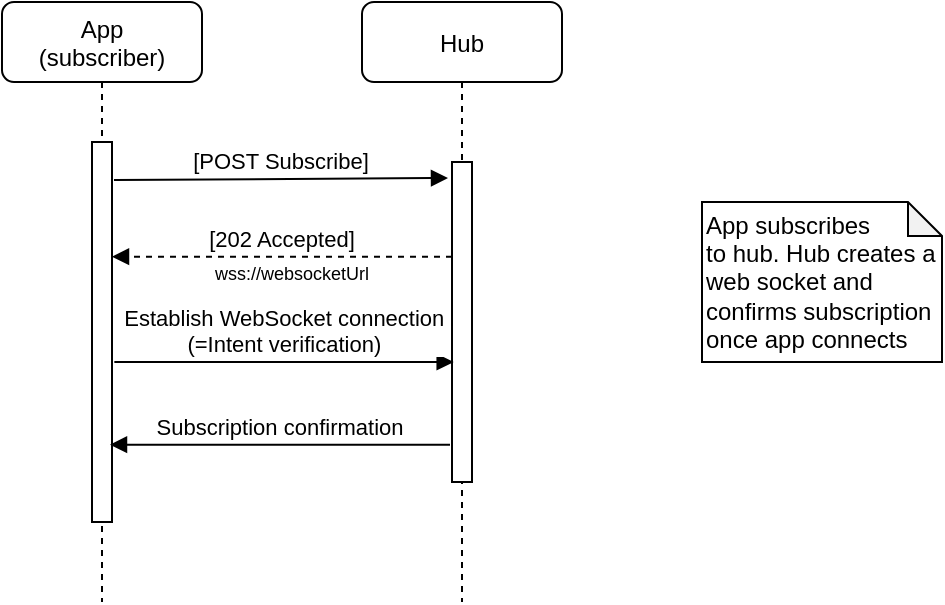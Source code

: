 <mxfile version="13.8.3" type="google"><diagram id="kgpKYQtTHZ0yAKxKKP6v" name="Page-1"><mxGraphModel dx="1940" dy="1091" grid="1" gridSize="10" guides="1" tooltips="1" connect="1" arrows="1" fold="1" page="1" pageScale="1" pageWidth="850" pageHeight="1100" math="0" shadow="0"><root><mxCell id="0"/><mxCell id="1" parent="0"/><mxCell id="3nuBFxr9cyL0pnOWT2aG-1" value="App&#10;(subscriber)" style="shape=umlLifeline;perimeter=lifelinePerimeter;container=1;collapsible=0;recursiveResize=0;rounded=1;shadow=0;strokeWidth=1;" parent="1" vertex="1"><mxGeometry x="160" y="80" width="100" height="300" as="geometry"/></mxCell><mxCell id="3nuBFxr9cyL0pnOWT2aG-2" value="" style="points=[];perimeter=orthogonalPerimeter;rounded=0;shadow=0;strokeWidth=1;" parent="3nuBFxr9cyL0pnOWT2aG-1" vertex="1"><mxGeometry x="45" y="70" width="10" height="190" as="geometry"/></mxCell><mxCell id="3nuBFxr9cyL0pnOWT2aG-5" value="Hub" style="shape=umlLifeline;perimeter=lifelinePerimeter;container=1;collapsible=0;recursiveResize=0;rounded=1;shadow=0;strokeWidth=1;" parent="1" vertex="1"><mxGeometry x="340" y="80" width="100" height="300" as="geometry"/></mxCell><mxCell id="3nuBFxr9cyL0pnOWT2aG-6" value="" style="points=[];perimeter=orthogonalPerimeter;rounded=0;shadow=0;strokeWidth=1;" parent="3nuBFxr9cyL0pnOWT2aG-5" vertex="1"><mxGeometry x="45" y="80" width="10" height="160" as="geometry"/></mxCell><mxCell id="3nuBFxr9cyL0pnOWT2aG-8" value="[POST Subscribe]" style="verticalAlign=bottom;endArrow=block;entryX=-0.2;entryY=0.05;shadow=0;strokeWidth=1;exitX=1.1;exitY=0.1;exitDx=0;exitDy=0;exitPerimeter=0;entryDx=0;entryDy=0;entryPerimeter=0;" parent="1" source="3nuBFxr9cyL0pnOWT2aG-2" target="3nuBFxr9cyL0pnOWT2aG-6" edge="1"><mxGeometry relative="1" as="geometry"><mxPoint x="315" y="160" as="sourcePoint"/></mxGeometry></mxCell><mxCell id="3nuBFxr9cyL0pnOWT2aG-9" value="[202 Accepted]" style="verticalAlign=bottom;endArrow=block;shadow=0;strokeWidth=1;fontSize=11;dashed=1;entryX=1;entryY=0.265;entryDx=0;entryDy=0;entryPerimeter=0;" parent="1" edge="1"><mxGeometry relative="1" as="geometry"><mxPoint x="385" y="207.35" as="sourcePoint"/><mxPoint x="215" y="207.35" as="targetPoint"/><mxPoint as="offset"/></mxGeometry></mxCell><mxCell id="dIY0lXZBSIcsDhcMPA9w-8" value="App subscribes &lt;br&gt;to hub. Hub creates a web socket and confirms subscription once app connects" style="shape=note;whiteSpace=wrap;html=1;backgroundOutline=1;darkOpacity=0.05;rounded=1;align=left;size=17;" parent="1" vertex="1"><mxGeometry x="510" y="180" width="120" height="80" as="geometry"/></mxCell><mxCell id="dIY0lXZBSIcsDhcMPA9w-29" value="&lt;font style=&quot;font-size: 9px&quot;&gt;wss://websocketUrl&lt;/font&gt;" style="text;html=1;strokeColor=none;fillColor=none;align=center;verticalAlign=middle;whiteSpace=wrap;rounded=0;fontSize=10;" parent="1" vertex="1"><mxGeometry x="210" y="205" width="190" height="20" as="geometry"/></mxCell><mxCell id="dIY0lXZBSIcsDhcMPA9w-31" value="Establish WebSocket connection&#10;(=Intent verification)" style="verticalAlign=bottom;endArrow=block;shadow=0;strokeWidth=1;endFill=1;exitX=1.033;exitY=0.665;exitDx=0;exitDy=0;exitPerimeter=0;" parent="1" edge="1"><mxGeometry relative="1" as="geometry"><mxPoint x="385.84" y="260.0" as="targetPoint"/><mxPoint x="216.17" y="260.0" as="sourcePoint"/></mxGeometry></mxCell><mxCell id="dIY0lXZBSIcsDhcMPA9w-33" value="Subscription confirmation" style="verticalAlign=bottom;endArrow=block;shadow=0;strokeWidth=1;fontSize=11;entryX=1;entryY=0.265;entryDx=0;entryDy=0;entryPerimeter=0;" parent="1" edge="1"><mxGeometry relative="1" as="geometry"><mxPoint x="384" y="301.35" as="sourcePoint"/><mxPoint x="214" y="301.35" as="targetPoint"/><mxPoint as="offset"/></mxGeometry></mxCell></root></mxGraphModel></diagram></mxfile>
